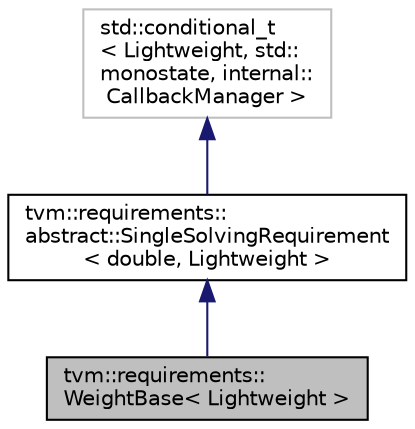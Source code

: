 digraph "tvm::requirements::WeightBase&lt; Lightweight &gt;"
{
  edge [fontname="Helvetica",fontsize="10",labelfontname="Helvetica",labelfontsize="10"];
  node [fontname="Helvetica",fontsize="10",shape=record];
  Node0 [label="tvm::requirements::\lWeightBase\< Lightweight \>",height=0.2,width=0.4,color="black", fillcolor="grey75", style="filled", fontcolor="black"];
  Node1 -> Node0 [dir="back",color="midnightblue",fontsize="10",style="solid",fontname="Helvetica"];
  Node1 [label="tvm::requirements::\labstract::SingleSolvingRequirement\l\< double, Lightweight \>",height=0.2,width=0.4,color="black", fillcolor="white", style="filled",URL="$classtvm_1_1requirements_1_1abstract_1_1SingleSolvingRequirement.html"];
  Node2 -> Node1 [dir="back",color="midnightblue",fontsize="10",style="solid",fontname="Helvetica"];
  Node2 [label="std::conditional_t\l\< Lightweight, std::\lmonostate, internal::\lCallbackManager \>",height=0.2,width=0.4,color="grey75", fillcolor="white", style="filled"];
}
